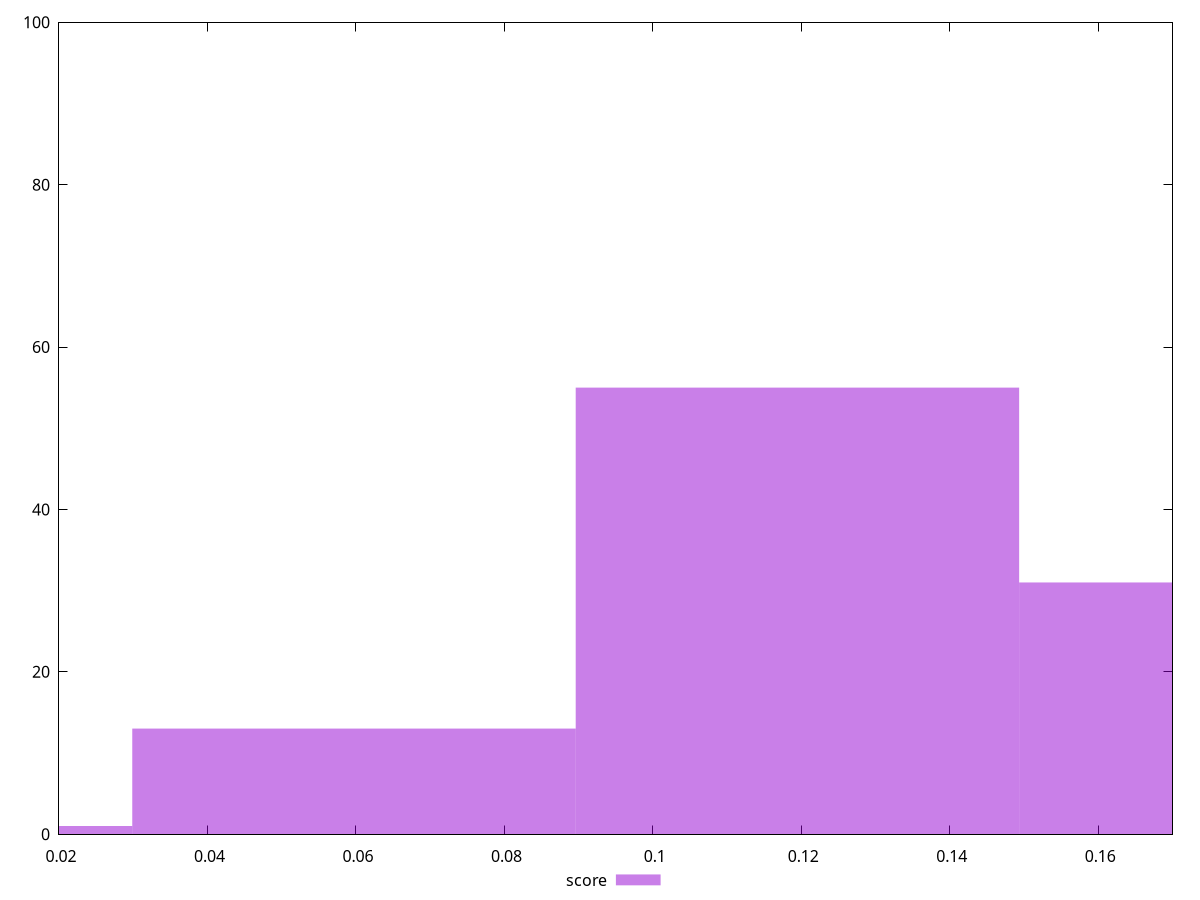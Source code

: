 reset

$score <<EOF
0 1
0.11947464913950125 55
0.17921197370925188 31
0.05973732456975062 13
EOF

set key outside below
set boxwidth 0.05973732456975062
set xrange [0.02:0.17]
set yrange [0:100]
set trange [0:100]
set style fill transparent solid 0.5 noborder
set terminal svg size 640, 490 enhanced background rgb 'white'
set output "reprap/interactive/samples/pages/score/histogram.svg"

plot $score title "score" with boxes

reset
